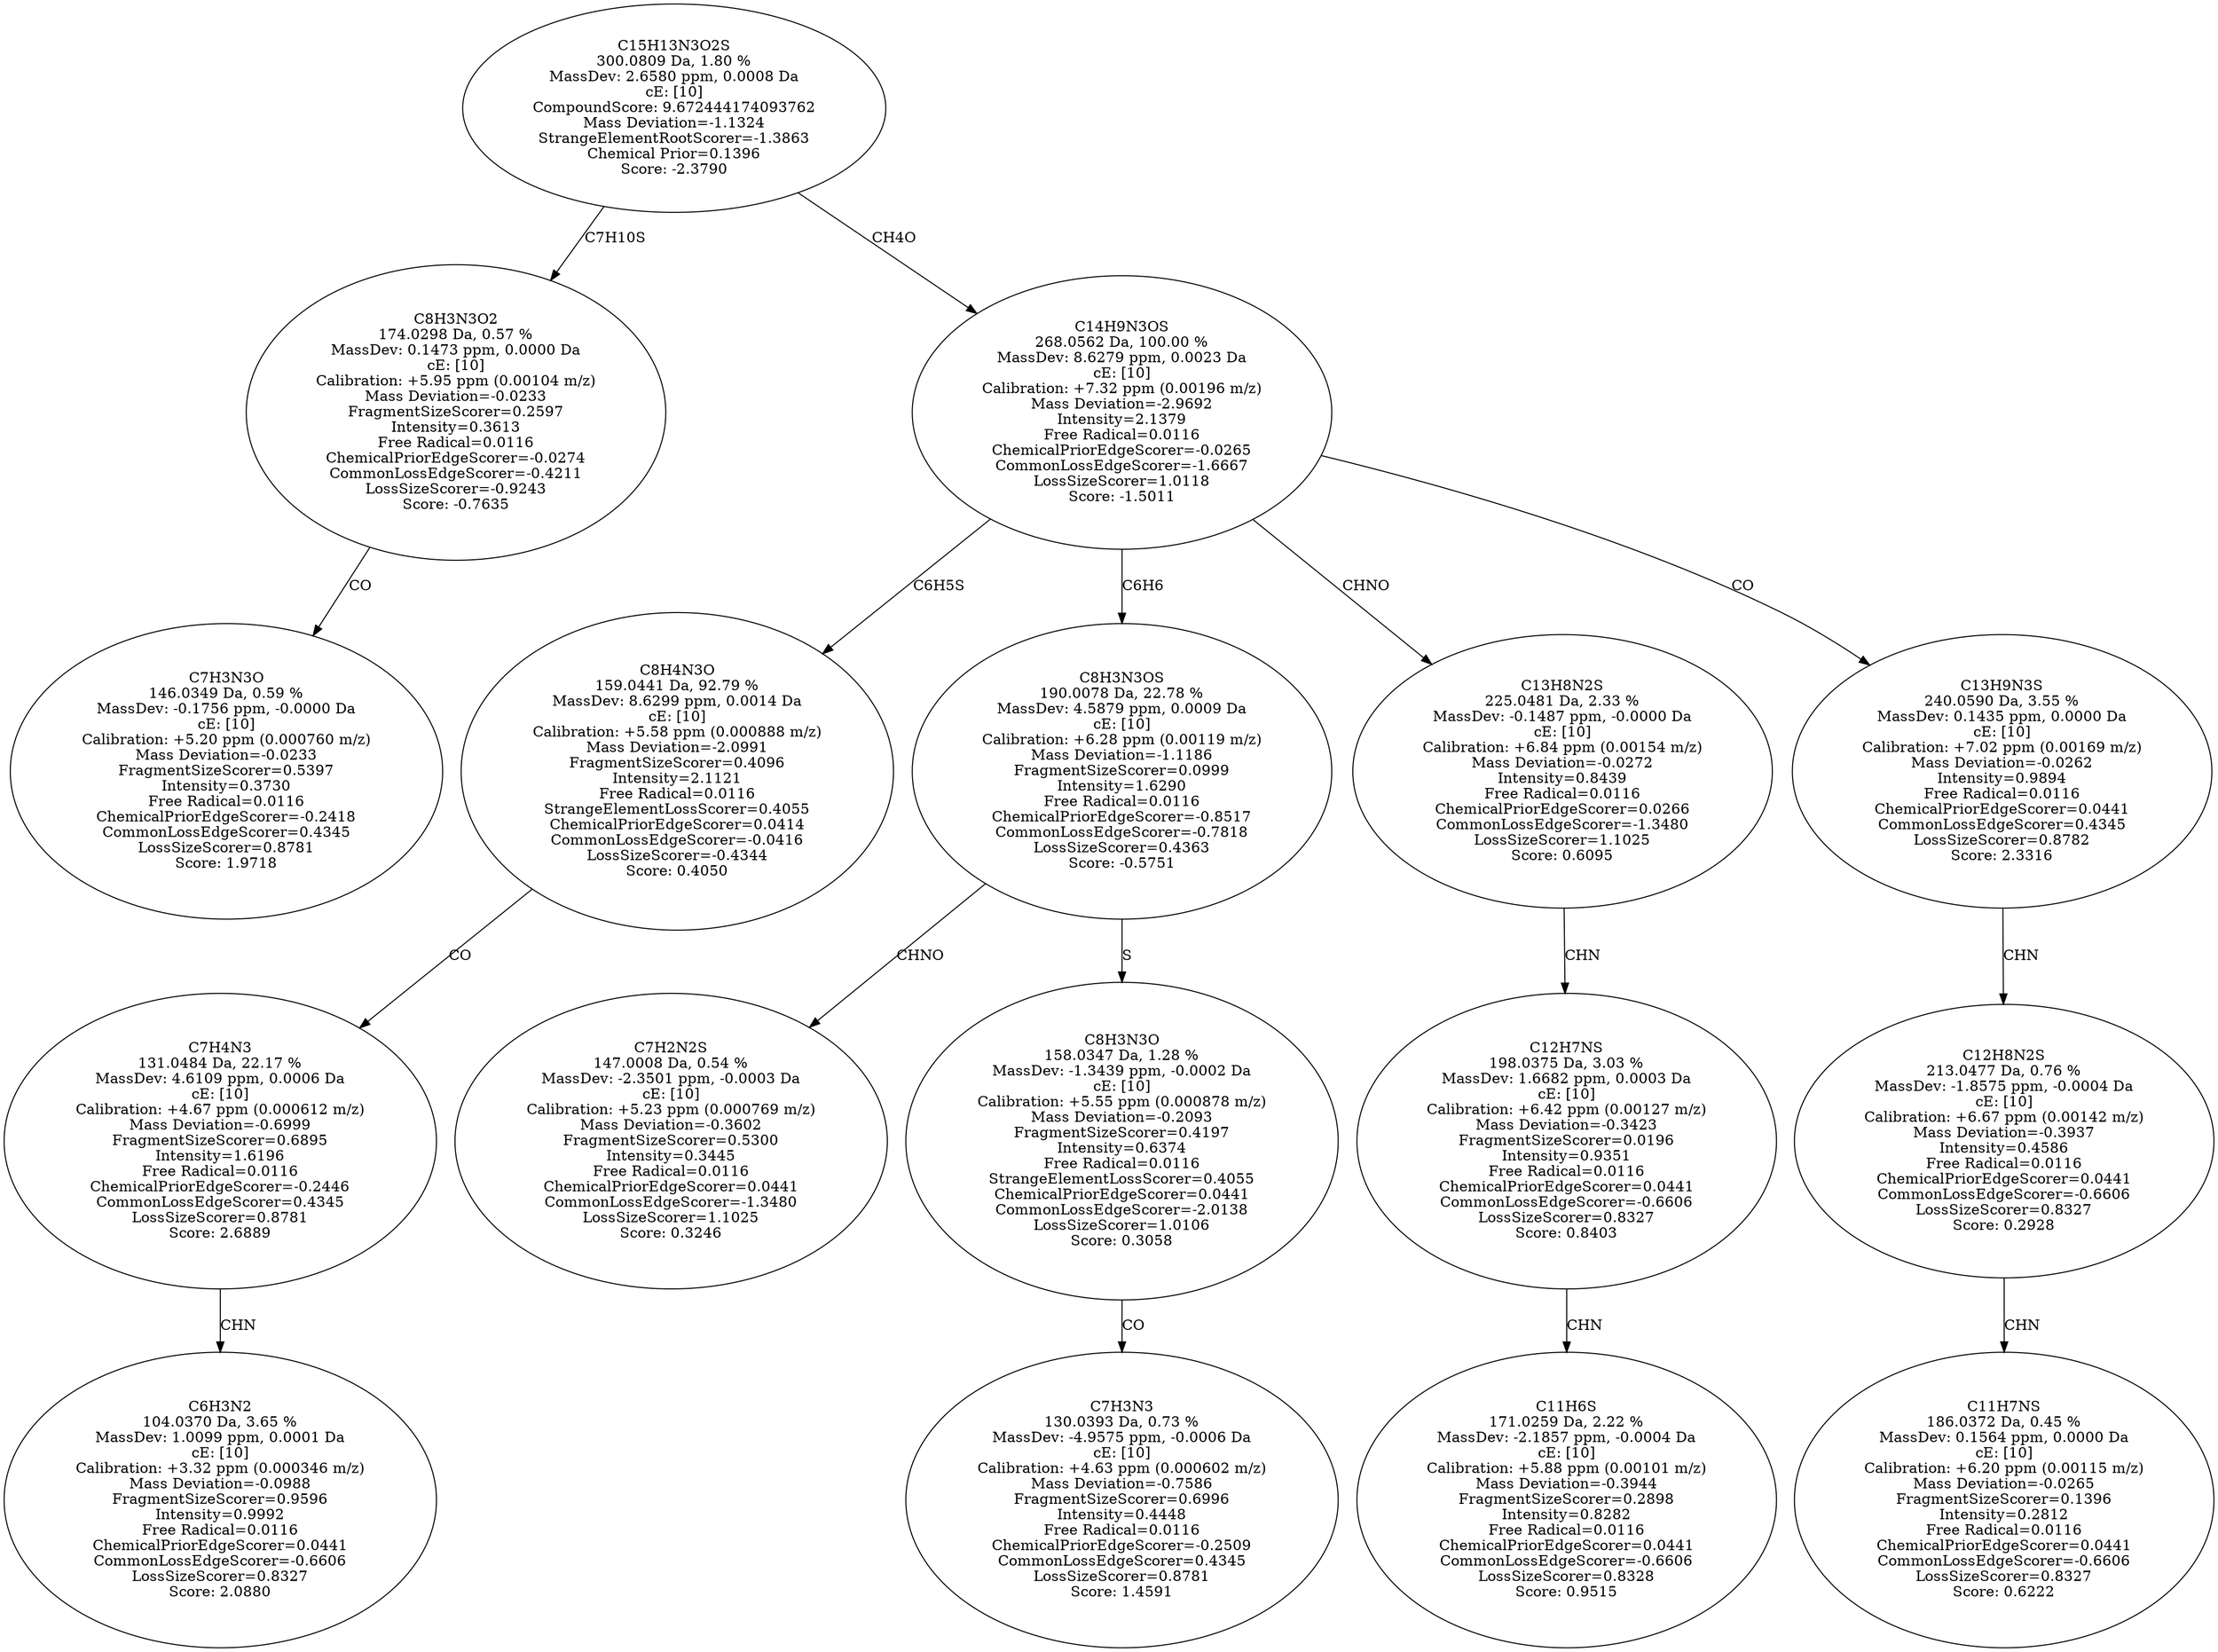 strict digraph {
v1 [label="C7H3N3O\n146.0349 Da, 0.59 %\nMassDev: -0.1756 ppm, -0.0000 Da\ncE: [10]\nCalibration: +5.20 ppm (0.000760 m/z)\nMass Deviation=-0.0233\nFragmentSizeScorer=0.5397\nIntensity=0.3730\nFree Radical=0.0116\nChemicalPriorEdgeScorer=-0.2418\nCommonLossEdgeScorer=0.4345\nLossSizeScorer=0.8781\nScore: 1.9718"];
v2 [label="C8H3N3O2\n174.0298 Da, 0.57 %\nMassDev: 0.1473 ppm, 0.0000 Da\ncE: [10]\nCalibration: +5.95 ppm (0.00104 m/z)\nMass Deviation=-0.0233\nFragmentSizeScorer=0.2597\nIntensity=0.3613\nFree Radical=0.0116\nChemicalPriorEdgeScorer=-0.0274\nCommonLossEdgeScorer=-0.4211\nLossSizeScorer=-0.9243\nScore: -0.7635"];
v3 [label="C6H3N2\n104.0370 Da, 3.65 %\nMassDev: 1.0099 ppm, 0.0001 Da\ncE: [10]\nCalibration: +3.32 ppm (0.000346 m/z)\nMass Deviation=-0.0988\nFragmentSizeScorer=0.9596\nIntensity=0.9992\nFree Radical=0.0116\nChemicalPriorEdgeScorer=0.0441\nCommonLossEdgeScorer=-0.6606\nLossSizeScorer=0.8327\nScore: 2.0880"];
v4 [label="C7H4N3\n131.0484 Da, 22.17 %\nMassDev: 4.6109 ppm, 0.0006 Da\ncE: [10]\nCalibration: +4.67 ppm (0.000612 m/z)\nMass Deviation=-0.6999\nFragmentSizeScorer=0.6895\nIntensity=1.6196\nFree Radical=0.0116\nChemicalPriorEdgeScorer=-0.2446\nCommonLossEdgeScorer=0.4345\nLossSizeScorer=0.8781\nScore: 2.6889"];
v5 [label="C8H4N3O\n159.0441 Da, 92.79 %\nMassDev: 8.6299 ppm, 0.0014 Da\ncE: [10]\nCalibration: +5.58 ppm (0.000888 m/z)\nMass Deviation=-2.0991\nFragmentSizeScorer=0.4096\nIntensity=2.1121\nFree Radical=0.0116\nStrangeElementLossScorer=0.4055\nChemicalPriorEdgeScorer=0.0414\nCommonLossEdgeScorer=-0.0416\nLossSizeScorer=-0.4344\nScore: 0.4050"];
v6 [label="C7H2N2S\n147.0008 Da, 0.54 %\nMassDev: -2.3501 ppm, -0.0003 Da\ncE: [10]\nCalibration: +5.23 ppm (0.000769 m/z)\nMass Deviation=-0.3602\nFragmentSizeScorer=0.5300\nIntensity=0.3445\nFree Radical=0.0116\nChemicalPriorEdgeScorer=0.0441\nCommonLossEdgeScorer=-1.3480\nLossSizeScorer=1.1025\nScore: 0.3246"];
v7 [label="C7H3N3\n130.0393 Da, 0.73 %\nMassDev: -4.9575 ppm, -0.0006 Da\ncE: [10]\nCalibration: +4.63 ppm (0.000602 m/z)\nMass Deviation=-0.7586\nFragmentSizeScorer=0.6996\nIntensity=0.4448\nFree Radical=0.0116\nChemicalPriorEdgeScorer=-0.2509\nCommonLossEdgeScorer=0.4345\nLossSizeScorer=0.8781\nScore: 1.4591"];
v8 [label="C8H3N3O\n158.0347 Da, 1.28 %\nMassDev: -1.3439 ppm, -0.0002 Da\ncE: [10]\nCalibration: +5.55 ppm (0.000878 m/z)\nMass Deviation=-0.2093\nFragmentSizeScorer=0.4197\nIntensity=0.6374\nFree Radical=0.0116\nStrangeElementLossScorer=0.4055\nChemicalPriorEdgeScorer=0.0441\nCommonLossEdgeScorer=-2.0138\nLossSizeScorer=1.0106\nScore: 0.3058"];
v9 [label="C8H3N3OS\n190.0078 Da, 22.78 %\nMassDev: 4.5879 ppm, 0.0009 Da\ncE: [10]\nCalibration: +6.28 ppm (0.00119 m/z)\nMass Deviation=-1.1186\nFragmentSizeScorer=0.0999\nIntensity=1.6290\nFree Radical=0.0116\nChemicalPriorEdgeScorer=-0.8517\nCommonLossEdgeScorer=-0.7818\nLossSizeScorer=0.4363\nScore: -0.5751"];
v10 [label="C11H6S\n171.0259 Da, 2.22 %\nMassDev: -2.1857 ppm, -0.0004 Da\ncE: [10]\nCalibration: +5.88 ppm (0.00101 m/z)\nMass Deviation=-0.3944\nFragmentSizeScorer=0.2898\nIntensity=0.8282\nFree Radical=0.0116\nChemicalPriorEdgeScorer=0.0441\nCommonLossEdgeScorer=-0.6606\nLossSizeScorer=0.8328\nScore: 0.9515"];
v11 [label="C12H7NS\n198.0375 Da, 3.03 %\nMassDev: 1.6682 ppm, 0.0003 Da\ncE: [10]\nCalibration: +6.42 ppm (0.00127 m/z)\nMass Deviation=-0.3423\nFragmentSizeScorer=0.0196\nIntensity=0.9351\nFree Radical=0.0116\nChemicalPriorEdgeScorer=0.0441\nCommonLossEdgeScorer=-0.6606\nLossSizeScorer=0.8327\nScore: 0.8403"];
v12 [label="C13H8N2S\n225.0481 Da, 2.33 %\nMassDev: -0.1487 ppm, -0.0000 Da\ncE: [10]\nCalibration: +6.84 ppm (0.00154 m/z)\nMass Deviation=-0.0272\nIntensity=0.8439\nFree Radical=0.0116\nChemicalPriorEdgeScorer=0.0266\nCommonLossEdgeScorer=-1.3480\nLossSizeScorer=1.1025\nScore: 0.6095"];
v13 [label="C11H7NS\n186.0372 Da, 0.45 %\nMassDev: 0.1564 ppm, 0.0000 Da\ncE: [10]\nCalibration: +6.20 ppm (0.00115 m/z)\nMass Deviation=-0.0265\nFragmentSizeScorer=0.1396\nIntensity=0.2812\nFree Radical=0.0116\nChemicalPriorEdgeScorer=0.0441\nCommonLossEdgeScorer=-0.6606\nLossSizeScorer=0.8327\nScore: 0.6222"];
v14 [label="C12H8N2S\n213.0477 Da, 0.76 %\nMassDev: -1.8575 ppm, -0.0004 Da\ncE: [10]\nCalibration: +6.67 ppm (0.00142 m/z)\nMass Deviation=-0.3937\nIntensity=0.4586\nFree Radical=0.0116\nChemicalPriorEdgeScorer=0.0441\nCommonLossEdgeScorer=-0.6606\nLossSizeScorer=0.8327\nScore: 0.2928"];
v15 [label="C13H9N3S\n240.0590 Da, 3.55 %\nMassDev: 0.1435 ppm, 0.0000 Da\ncE: [10]\nCalibration: +7.02 ppm (0.00169 m/z)\nMass Deviation=-0.0262\nIntensity=0.9894\nFree Radical=0.0116\nChemicalPriorEdgeScorer=0.0441\nCommonLossEdgeScorer=0.4345\nLossSizeScorer=0.8782\nScore: 2.3316"];
v16 [label="C14H9N3OS\n268.0562 Da, 100.00 %\nMassDev: 8.6279 ppm, 0.0023 Da\ncE: [10]\nCalibration: +7.32 ppm (0.00196 m/z)\nMass Deviation=-2.9692\nIntensity=2.1379\nFree Radical=0.0116\nChemicalPriorEdgeScorer=-0.0265\nCommonLossEdgeScorer=-1.6667\nLossSizeScorer=1.0118\nScore: -1.5011"];
v17 [label="C15H13N3O2S\n300.0809 Da, 1.80 %\nMassDev: 2.6580 ppm, 0.0008 Da\ncE: [10]\nCompoundScore: 9.672444174093762\nMass Deviation=-1.1324\nStrangeElementRootScorer=-1.3863\nChemical Prior=0.1396\nScore: -2.3790"];
v2 -> v1 [label="CO"];
v17 -> v2 [label="C7H10S"];
v4 -> v3 [label="CHN"];
v5 -> v4 [label="CO"];
v16 -> v5 [label="C6H5S"];
v9 -> v6 [label="CHNO"];
v8 -> v7 [label="CO"];
v9 -> v8 [label="S"];
v16 -> v9 [label="C6H6"];
v11 -> v10 [label="CHN"];
v12 -> v11 [label="CHN"];
v16 -> v12 [label="CHNO"];
v14 -> v13 [label="CHN"];
v15 -> v14 [label="CHN"];
v16 -> v15 [label="CO"];
v17 -> v16 [label="CH4O"];
}